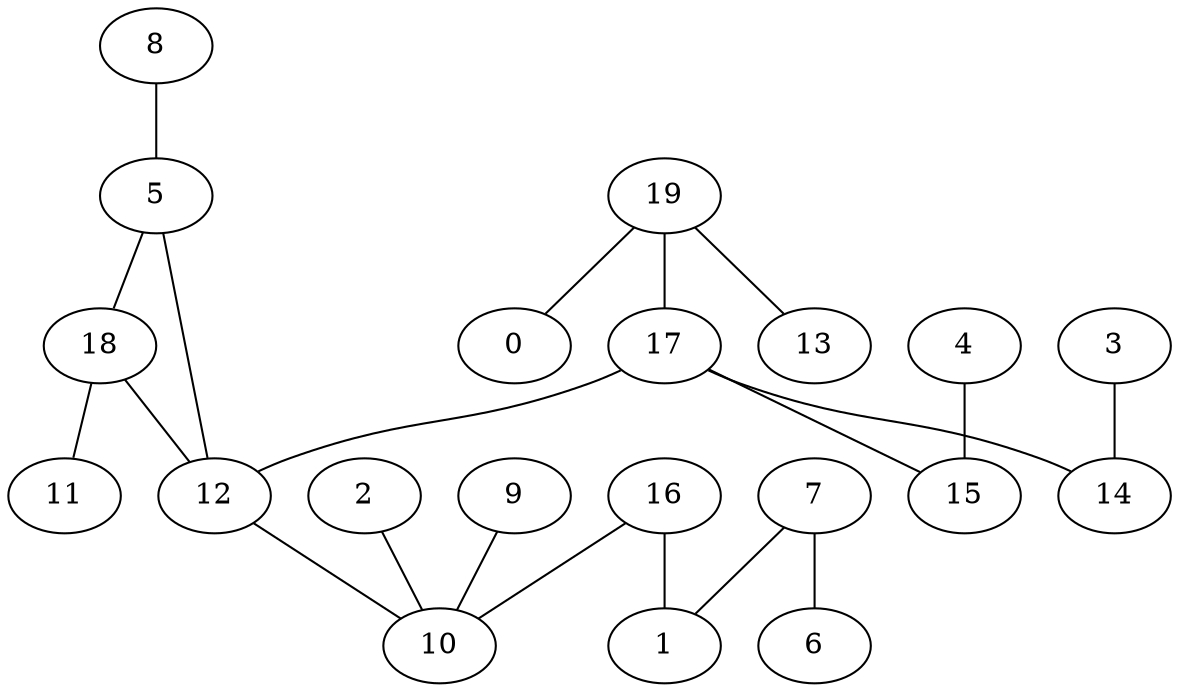 digraph GG_graph {

subgraph G_graph {
edge [color = black]
"4" -> "15" [dir = none]
"18" -> "11" [dir = none]
"18" -> "12" [dir = none]
"2" -> "10" [dir = none]
"12" -> "10" [dir = none]
"5" -> "12" [dir = none]
"9" -> "10" [dir = none]
"3" -> "14" [dir = none]
"16" -> "1" [dir = none]
"16" -> "10" [dir = none]
"8" -> "5" [dir = none]
"17" -> "15" [dir = none]
"17" -> "14" [dir = none]
"17" -> "12" [dir = none]
"7" -> "6" [dir = none]
"7" -> "1" [dir = none]
"19" -> "13" [dir = none]
"19" -> "0" [dir = none]
"19" -> "17" [dir = none]
"5" -> "18" [dir = none]
}

}
